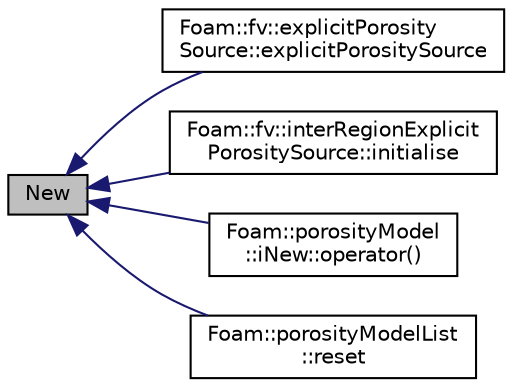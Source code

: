 digraph "New"
{
  bgcolor="transparent";
  edge [fontname="Helvetica",fontsize="10",labelfontname="Helvetica",labelfontsize="10"];
  node [fontname="Helvetica",fontsize="10",shape=record];
  rankdir="LR";
  Node1 [label="New",height=0.2,width=0.4,color="black", fillcolor="grey75", style="filled", fontcolor="black"];
  Node1 -> Node2 [dir="back",color="midnightblue",fontsize="10",style="solid",fontname="Helvetica"];
  Node2 [label="Foam::fv::explicitPorosity\lSource::explicitPorositySource",height=0.2,width=0.4,color="black",URL="$a00697.html#a19cc387c2bc3a1cea3bb7c9cf6ecda63",tooltip="Construct from components. "];
  Node1 -> Node3 [dir="back",color="midnightblue",fontsize="10",style="solid",fontname="Helvetica"];
  Node3 [label="Foam::fv::interRegionExplicit\lPorositySource::initialise",height=0.2,width=0.4,color="black",URL="$a01186.html#a18abf8b19283101238a77c9e6865b673",tooltip="Initialise. "];
  Node1 -> Node4 [dir="back",color="midnightblue",fontsize="10",style="solid",fontname="Helvetica"];
  Node4 [label="Foam::porosityModel\l::iNew::operator()",height=0.2,width=0.4,color="black",URL="$a01103.html#a382b44e2f88733d70ae67147761e704b"];
  Node1 -> Node5 [dir="back",color="midnightblue",fontsize="10",style="solid",fontname="Helvetica"];
  Node5 [label="Foam::porosityModelList\l::reset",height=0.2,width=0.4,color="black",URL="$a01986.html#a08d5e47664d164c806dc4d18a7d139aa",tooltip="Reset the source list. "];
}
